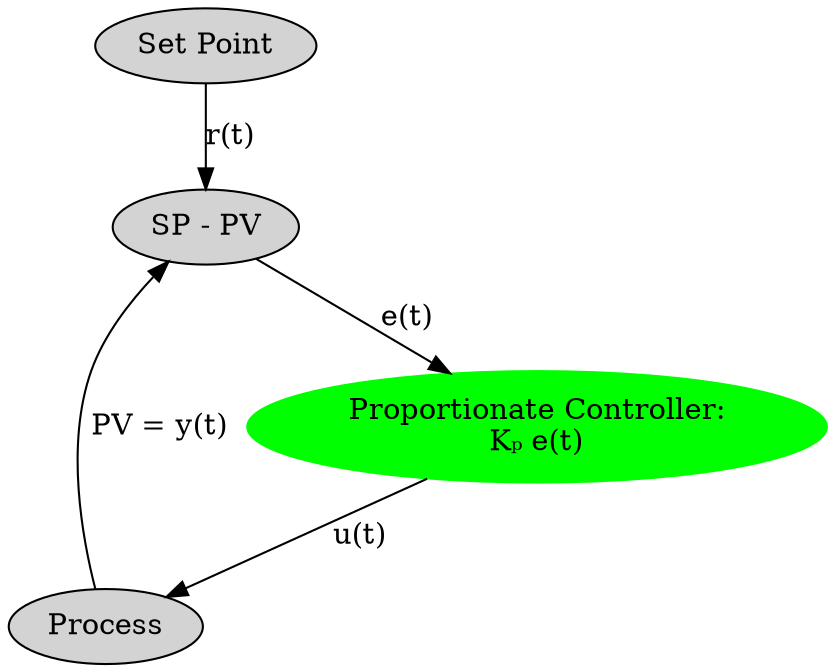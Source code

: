 digraph P {
    node [style=filled];
    SP [label="Set Point"];
    PR [label="Process"];
    S1 [label="SP - PV"];
    P  [color=green,label="Proportionate Controller:\nKₚ e(t)"];

    SP -> S1 [label="r(t)"];
    PR -> S1 [label="PV = y(t)"];
    S1 -> P  [label="e(t)"];
    P  -> PR [label="u(t)"];
}
